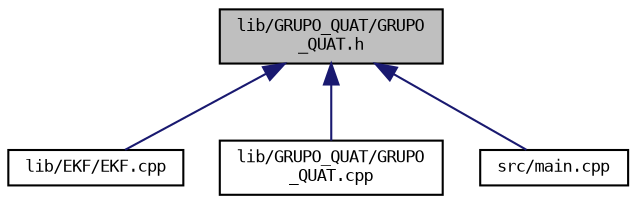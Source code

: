 digraph "lib/GRUPO_QUAT/GRUPO_QUAT.h"
{
  bgcolor="transparent";
  edge [fontname="DejaVuSansMono",fontsize="8",labelfontname="DejaVuSansMono",labelfontsize="8"];
  node [fontname="DejaVuSansMono",fontsize="8",shape=record];
  Node3 [label="lib/GRUPO_QUAT/GRUPO\l_QUAT.h",height=0.2,width=0.4,color="black", fillcolor="grey75", style="filled", fontcolor="black"];
  Node3 -> Node4 [dir="back",color="midnightblue",fontsize="8",style="solid",fontname="DejaVuSansMono"];
  Node4 [label="lib/EKF/EKF.cpp",height=0.2,width=0.4,color="black",URL="$EKF_8cpp.html",tooltip="Classe que implementa o filtro de Kalman estendido. "];
  Node3 -> Node5 [dir="back",color="midnightblue",fontsize="8",style="solid",fontname="DejaVuSansMono"];
  Node5 [label="lib/GRUPO_QUAT/GRUPO\l_QUAT.cpp",height=0.2,width=0.4,color="black",URL="$GRUPO__QUAT_8cpp.html",tooltip="Cabecalho com funcoes de quaternion. "];
  Node3 -> Node6 [dir="back",color="midnightblue",fontsize="8",style="solid",fontname="DejaVuSansMono"];
  Node6 [label="src/main.cpp",height=0.2,width=0.4,color="black",URL="$main_8cpp.html"];
}
